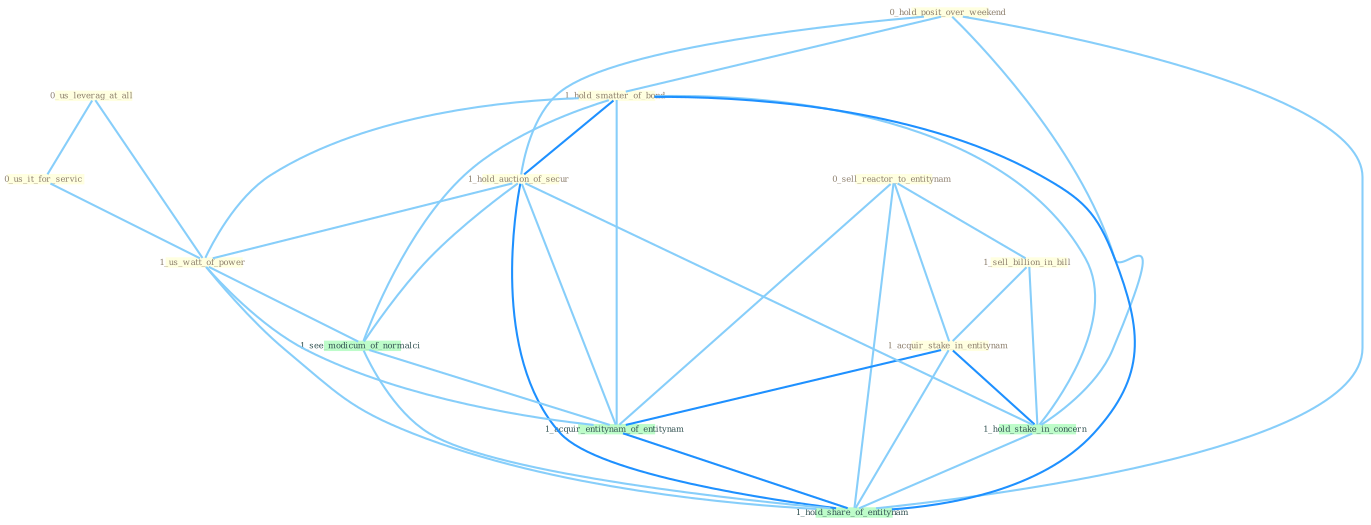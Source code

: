 Graph G{ 
    node
    [shape=polygon,style=filled,width=.5,height=.06,color="#BDFCC9",fixedsize=true,fontsize=4,
    fontcolor="#2f4f4f"];
    {node
    [color="#ffffe0", fontcolor="#8b7d6b"] "0_hold_posit_over_weekend " "0_sell_reactor_to_entitynam " "0_us_leverag_at_all " "1_hold_smatter_of_bond " "1_sell_billion_in_bill " "1_acquir_stake_in_entitynam " "1_hold_auction_of_secur " "0_us_it_for_servic " "1_us_watt_of_power "}
{node [color="#fff0f5", fontcolor="#b22222"]}
edge [color="#B0E2FF"];

	"0_hold_posit_over_weekend " -- "1_hold_smatter_of_bond " [w="1", color="#87cefa" ];
	"0_hold_posit_over_weekend " -- "1_hold_auction_of_secur " [w="1", color="#87cefa" ];
	"0_hold_posit_over_weekend " -- "1_hold_stake_in_concern " [w="1", color="#87cefa" ];
	"0_hold_posit_over_weekend " -- "1_hold_share_of_entitynam " [w="1", color="#87cefa" ];
	"0_sell_reactor_to_entitynam " -- "1_sell_billion_in_bill " [w="1", color="#87cefa" ];
	"0_sell_reactor_to_entitynam " -- "1_acquir_stake_in_entitynam " [w="1", color="#87cefa" ];
	"0_sell_reactor_to_entitynam " -- "1_acquir_entitynam_of_entitynam " [w="1", color="#87cefa" ];
	"0_sell_reactor_to_entitynam " -- "1_hold_share_of_entitynam " [w="1", color="#87cefa" ];
	"0_us_leverag_at_all " -- "0_us_it_for_servic " [w="1", color="#87cefa" ];
	"0_us_leverag_at_all " -- "1_us_watt_of_power " [w="1", color="#87cefa" ];
	"1_hold_smatter_of_bond " -- "1_hold_auction_of_secur " [w="2", color="#1e90ff" , len=0.8];
	"1_hold_smatter_of_bond " -- "1_us_watt_of_power " [w="1", color="#87cefa" ];
	"1_hold_smatter_of_bond " -- "1_hold_stake_in_concern " [w="1", color="#87cefa" ];
	"1_hold_smatter_of_bond " -- "1_see_modicum_of_normalci " [w="1", color="#87cefa" ];
	"1_hold_smatter_of_bond " -- "1_acquir_entitynam_of_entitynam " [w="1", color="#87cefa" ];
	"1_hold_smatter_of_bond " -- "1_hold_share_of_entitynam " [w="2", color="#1e90ff" , len=0.8];
	"1_sell_billion_in_bill " -- "1_acquir_stake_in_entitynam " [w="1", color="#87cefa" ];
	"1_sell_billion_in_bill " -- "1_hold_stake_in_concern " [w="1", color="#87cefa" ];
	"1_acquir_stake_in_entitynam " -- "1_hold_stake_in_concern " [w="2", color="#1e90ff" , len=0.8];
	"1_acquir_stake_in_entitynam " -- "1_acquir_entitynam_of_entitynam " [w="2", color="#1e90ff" , len=0.8];
	"1_acquir_stake_in_entitynam " -- "1_hold_share_of_entitynam " [w="1", color="#87cefa" ];
	"1_hold_auction_of_secur " -- "1_us_watt_of_power " [w="1", color="#87cefa" ];
	"1_hold_auction_of_secur " -- "1_hold_stake_in_concern " [w="1", color="#87cefa" ];
	"1_hold_auction_of_secur " -- "1_see_modicum_of_normalci " [w="1", color="#87cefa" ];
	"1_hold_auction_of_secur " -- "1_acquir_entitynam_of_entitynam " [w="1", color="#87cefa" ];
	"1_hold_auction_of_secur " -- "1_hold_share_of_entitynam " [w="2", color="#1e90ff" , len=0.8];
	"0_us_it_for_servic " -- "1_us_watt_of_power " [w="1", color="#87cefa" ];
	"1_us_watt_of_power " -- "1_see_modicum_of_normalci " [w="1", color="#87cefa" ];
	"1_us_watt_of_power " -- "1_acquir_entitynam_of_entitynam " [w="1", color="#87cefa" ];
	"1_us_watt_of_power " -- "1_hold_share_of_entitynam " [w="1", color="#87cefa" ];
	"1_hold_stake_in_concern " -- "1_hold_share_of_entitynam " [w="1", color="#87cefa" ];
	"1_see_modicum_of_normalci " -- "1_acquir_entitynam_of_entitynam " [w="1", color="#87cefa" ];
	"1_see_modicum_of_normalci " -- "1_hold_share_of_entitynam " [w="1", color="#87cefa" ];
	"1_acquir_entitynam_of_entitynam " -- "1_hold_share_of_entitynam " [w="2", color="#1e90ff" , len=0.8];
}